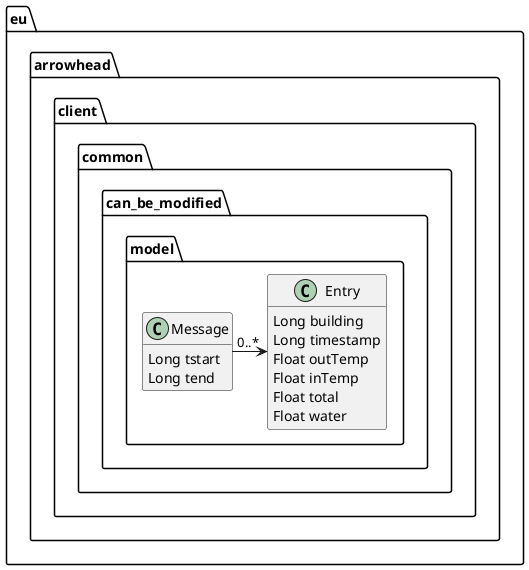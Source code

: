@startuml

hide methods

package eu.arrowhead.client.common.can_be_modified.model {

class Message {
Long tstart
Long tend
}

class Entry {
Long building
Long timestamp
Float outTemp
Float inTemp
Float total
Float water
}

Message -> "0..*" Entry

}

@enduml